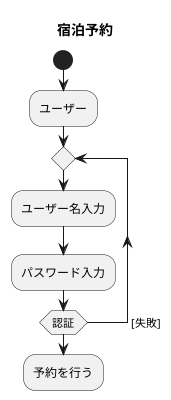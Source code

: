 @startuml
title 宿泊予約
 start
 :ユーザー;
 repeat
 :ユーザー名入力;
 :パスワード入力;
 repeat while (認証) -> [失敗] 
 :予約を行う;
 